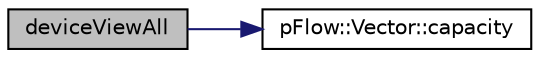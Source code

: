 digraph "deviceViewAll"
{
 // LATEX_PDF_SIZE
  edge [fontname="Helvetica",fontsize="10",labelfontname="Helvetica",labelfontsize="10"];
  node [fontname="Helvetica",fontsize="10",shape=record];
  rankdir="LR";
  Node1 [label="deviceViewAll",height=0.2,width=0.4,color="black", fillcolor="grey75", style="filled", fontcolor="black",tooltip="Device view range [0,capcity)"];
  Node1 -> Node2 [color="midnightblue",fontsize="10",style="solid",fontname="Helvetica"];
  Node2 [label="pFlow::Vector::capacity",height=0.2,width=0.4,color="black", fillcolor="white", style="filled",URL="$classpFlow_1_1Vector.html#a234de5cb432c97fcb4b0f806bb86624e",tooltip="Capacity of the vector."];
}
